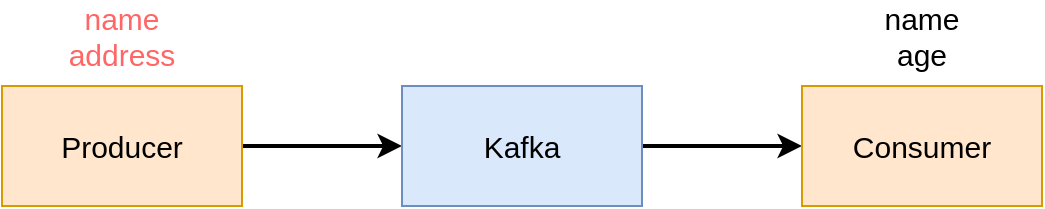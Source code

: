 <mxfile version="20.8.23" type="github"><diagram name="페이지-1" id="TKrleHk4pG6VR7NdEryS"><mxGraphModel dx="538" dy="1011" grid="1" gridSize="10" guides="1" tooltips="1" connect="1" arrows="1" fold="1" page="1" pageScale="1" pageWidth="1169" pageHeight="827" math="0" shadow="0"><root><mxCell id="0"/><mxCell id="1" parent="0"/><mxCell id="x6S7Af-kvHM5HykmOhgy-4" style="edgeStyle=orthogonalEdgeStyle;rounded=0;orthogonalLoop=1;jettySize=auto;html=1;exitX=1;exitY=0.5;exitDx=0;exitDy=0;entryX=0;entryY=0.5;entryDx=0;entryDy=0;fontSize=15;strokeWidth=2;" parent="1" source="x6S7Af-kvHM5HykmOhgy-1" target="x6S7Af-kvHM5HykmOhgy-2" edge="1"><mxGeometry relative="1" as="geometry"/></mxCell><mxCell id="x6S7Af-kvHM5HykmOhgy-1" value="&lt;span style=&quot;font-size: 15px;&quot;&gt;Producer&lt;/span&gt;" style="rounded=0;whiteSpace=wrap;html=1;fillColor=#ffe6cc;strokeColor=#d79b00;" parent="1" vertex="1"><mxGeometry x="40" y="280" width="120" height="60" as="geometry"/></mxCell><mxCell id="x6S7Af-kvHM5HykmOhgy-5" style="edgeStyle=orthogonalEdgeStyle;rounded=0;orthogonalLoop=1;jettySize=auto;html=1;exitX=1;exitY=0.5;exitDx=0;exitDy=0;entryX=0;entryY=0.5;entryDx=0;entryDy=0;fontSize=15;strokeWidth=2;" parent="1" source="x6S7Af-kvHM5HykmOhgy-2" target="x6S7Af-kvHM5HykmOhgy-3" edge="1"><mxGeometry relative="1" as="geometry"/></mxCell><mxCell id="x6S7Af-kvHM5HykmOhgy-2" value="Kafka" style="rounded=0;whiteSpace=wrap;html=1;fontSize=15;fillColor=#dae8fc;strokeColor=#6c8ebf;" parent="1" vertex="1"><mxGeometry x="240" y="280" width="120" height="60" as="geometry"/></mxCell><mxCell id="x6S7Af-kvHM5HykmOhgy-3" value="Consumer" style="rounded=0;whiteSpace=wrap;html=1;fontSize=15;fillColor=#ffe6cc;strokeColor=#d79b00;" parent="1" vertex="1"><mxGeometry x="440" y="280" width="120" height="60" as="geometry"/></mxCell><mxCell id="x6S7Af-kvHM5HykmOhgy-7" value="&lt;font color=&quot;#ff6666&quot;&gt;name&lt;br&gt;address&lt;/font&gt;" style="text;html=1;strokeColor=none;fillColor=none;align=center;verticalAlign=middle;whiteSpace=wrap;rounded=0;fontSize=15;" parent="1" vertex="1"><mxGeometry x="70" y="240" width="60" height="30" as="geometry"/></mxCell><mxCell id="x6S7Af-kvHM5HykmOhgy-8" value="name&lt;br&gt;age" style="text;html=1;strokeColor=none;fillColor=none;align=center;verticalAlign=middle;whiteSpace=wrap;rounded=0;fontSize=15;" parent="1" vertex="1"><mxGeometry x="470" y="240" width="60" height="30" as="geometry"/></mxCell></root></mxGraphModel></diagram></mxfile>